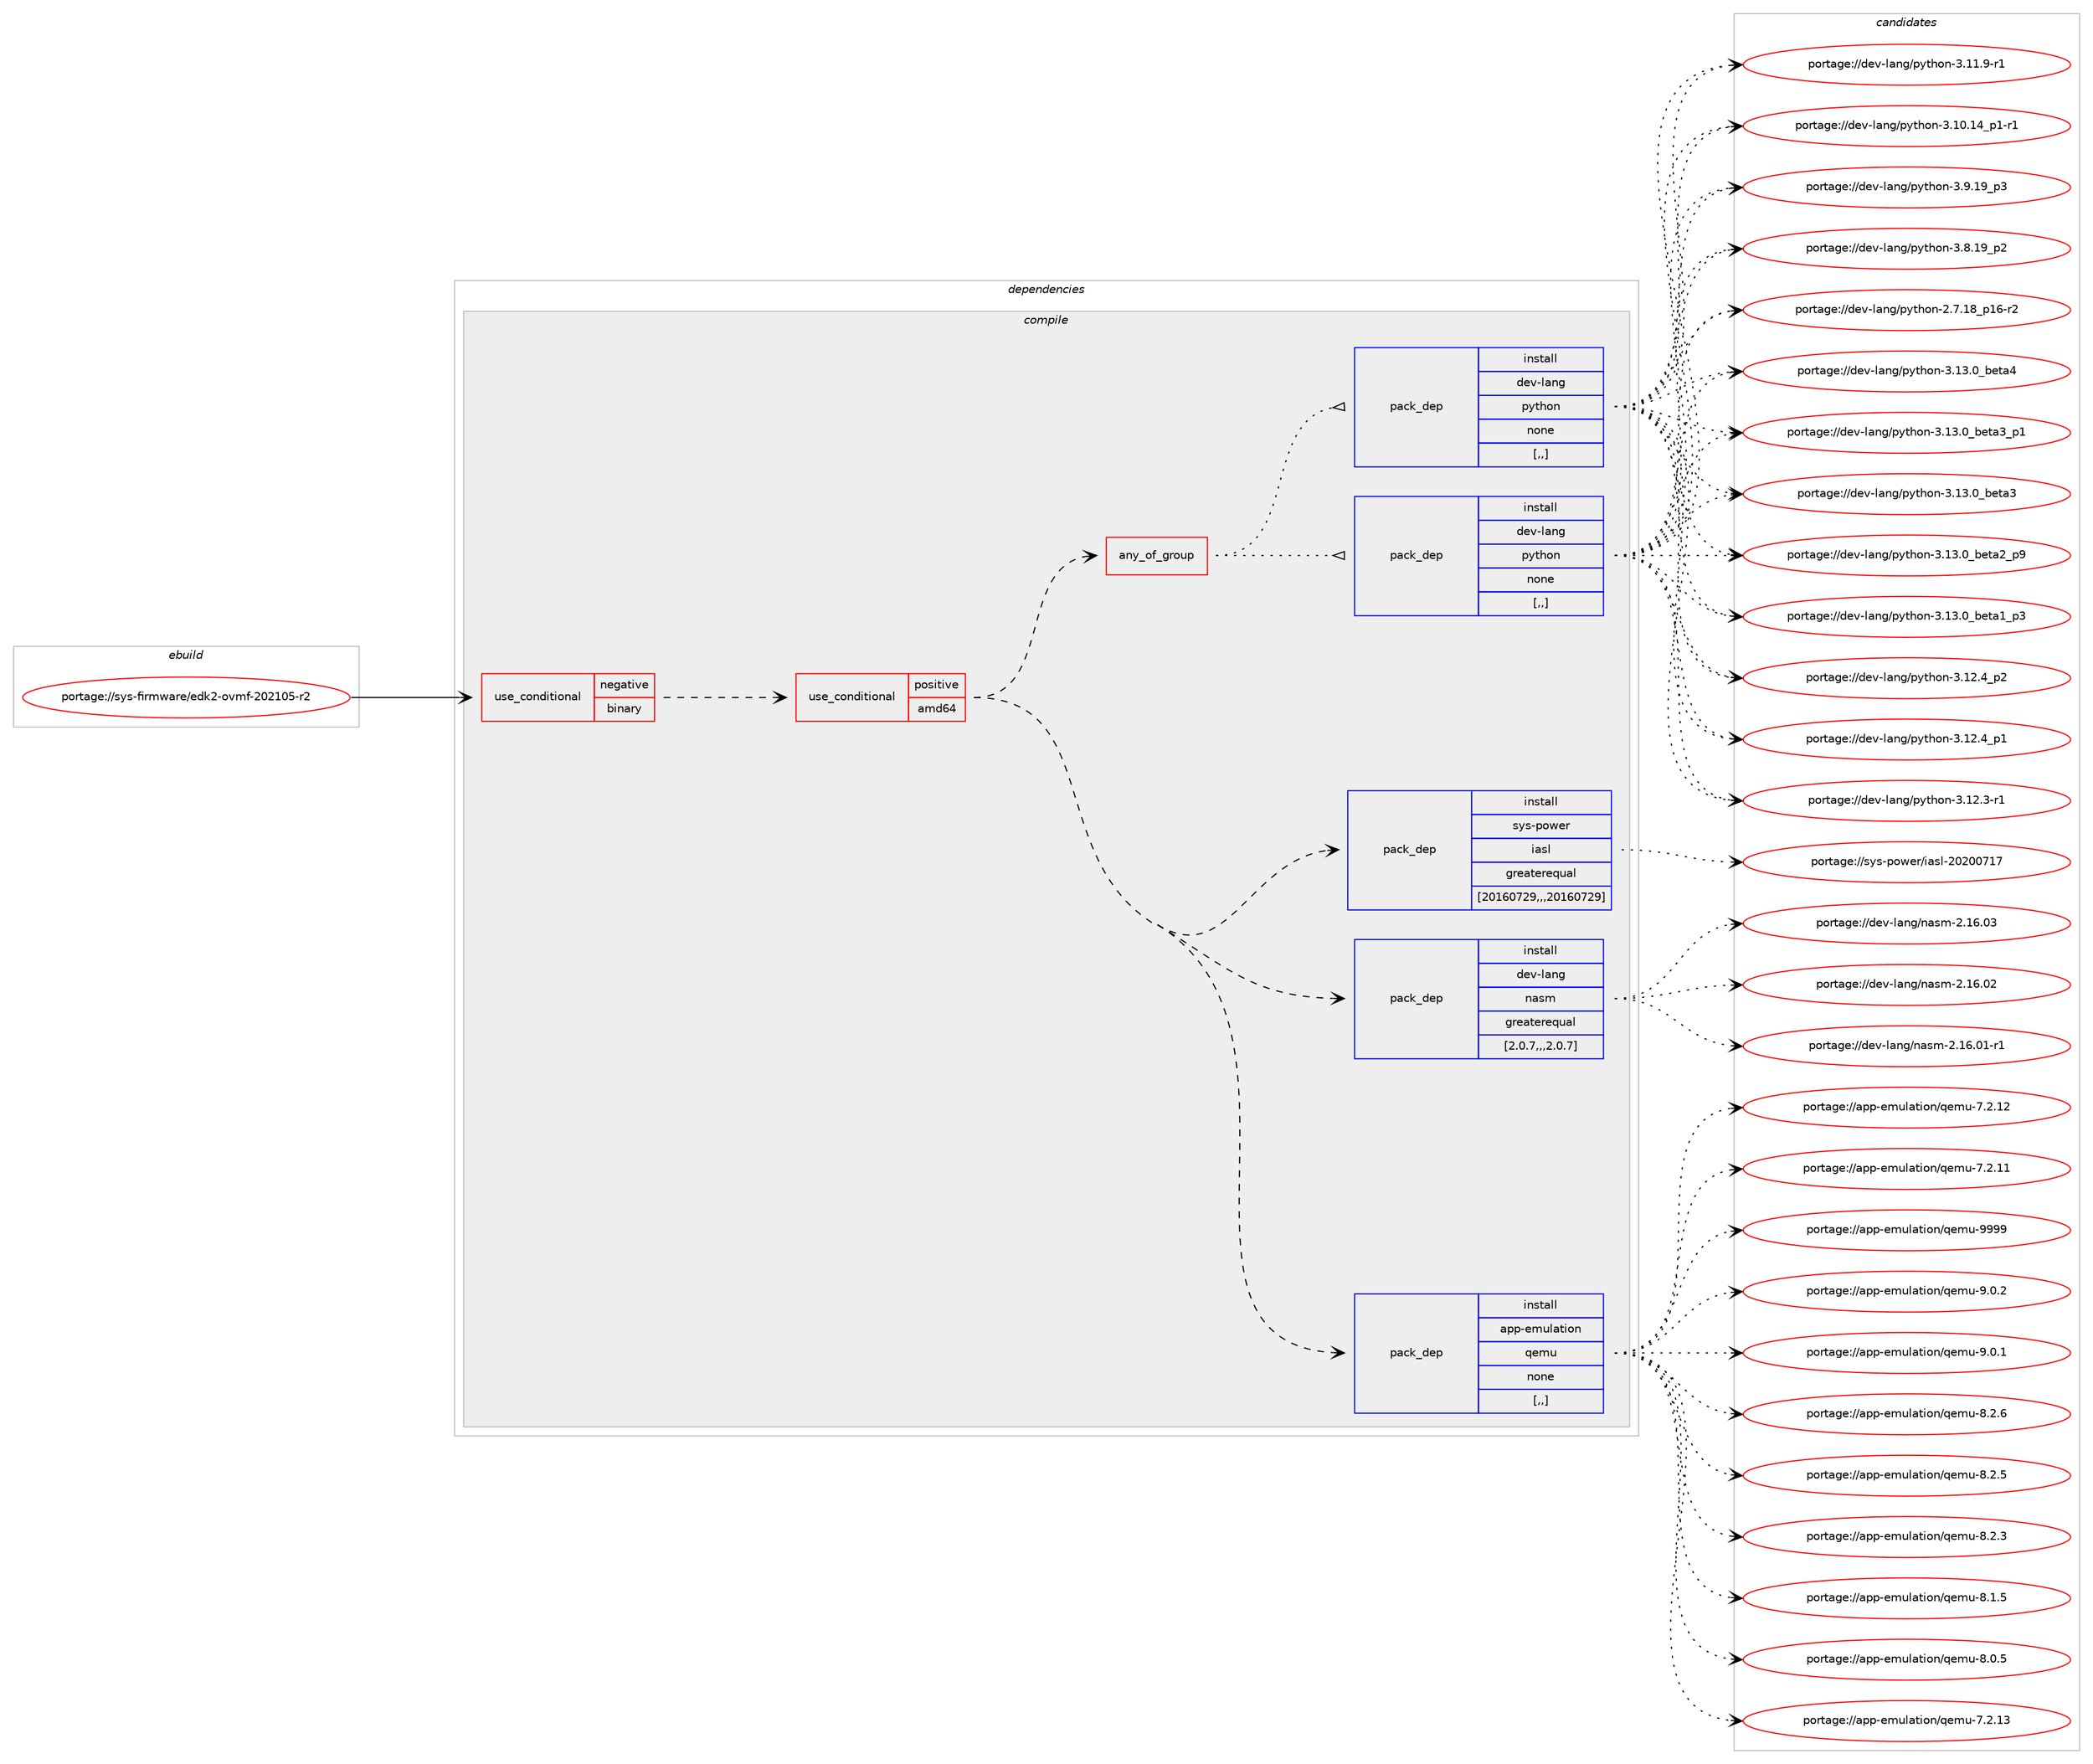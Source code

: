 digraph prolog {

# *************
# Graph options
# *************

newrank=true;
concentrate=true;
compound=true;
graph [rankdir=LR,fontname=Helvetica,fontsize=10,ranksep=1.5];#, ranksep=2.5, nodesep=0.2];
edge  [arrowhead=vee];
node  [fontname=Helvetica,fontsize=10];

# **********
# The ebuild
# **********

subgraph cluster_leftcol {
color=gray;
label=<<i>ebuild</i>>;
id [label="portage://sys-firmware/edk2-ovmf-202105-r2", color=red, width=4, href="../sys-firmware/edk2-ovmf-202105-r2.svg"];
}

# ****************
# The dependencies
# ****************

subgraph cluster_midcol {
color=gray;
label=<<i>dependencies</i>>;
subgraph cluster_compile {
fillcolor="#eeeeee";
style=filled;
label=<<i>compile</i>>;
subgraph cond115809 {
dependency435037 [label=<<TABLE BORDER="0" CELLBORDER="1" CELLSPACING="0" CELLPADDING="4"><TR><TD ROWSPAN="3" CELLPADDING="10">use_conditional</TD></TR><TR><TD>negative</TD></TR><TR><TD>binary</TD></TR></TABLE>>, shape=none, color=red];
subgraph cond115810 {
dependency435038 [label=<<TABLE BORDER="0" CELLBORDER="1" CELLSPACING="0" CELLPADDING="4"><TR><TD ROWSPAN="3" CELLPADDING="10">use_conditional</TD></TR><TR><TD>positive</TD></TR><TR><TD>amd64</TD></TR></TABLE>>, shape=none, color=red];
subgraph pack316262 {
dependency435039 [label=<<TABLE BORDER="0" CELLBORDER="1" CELLSPACING="0" CELLPADDING="4" WIDTH="220"><TR><TD ROWSPAN="6" CELLPADDING="30">pack_dep</TD></TR><TR><TD WIDTH="110">install</TD></TR><TR><TD>app-emulation</TD></TR><TR><TD>qemu</TD></TR><TR><TD>none</TD></TR><TR><TD>[,,]</TD></TR></TABLE>>, shape=none, color=blue];
}
dependency435038:e -> dependency435039:w [weight=20,style="dashed",arrowhead="vee"];
subgraph pack316263 {
dependency435040 [label=<<TABLE BORDER="0" CELLBORDER="1" CELLSPACING="0" CELLPADDING="4" WIDTH="220"><TR><TD ROWSPAN="6" CELLPADDING="30">pack_dep</TD></TR><TR><TD WIDTH="110">install</TD></TR><TR><TD>dev-lang</TD></TR><TR><TD>nasm</TD></TR><TR><TD>greaterequal</TD></TR><TR><TD>[2.0.7,,,2.0.7]</TD></TR></TABLE>>, shape=none, color=blue];
}
dependency435038:e -> dependency435040:w [weight=20,style="dashed",arrowhead="vee"];
subgraph pack316264 {
dependency435041 [label=<<TABLE BORDER="0" CELLBORDER="1" CELLSPACING="0" CELLPADDING="4" WIDTH="220"><TR><TD ROWSPAN="6" CELLPADDING="30">pack_dep</TD></TR><TR><TD WIDTH="110">install</TD></TR><TR><TD>sys-power</TD></TR><TR><TD>iasl</TD></TR><TR><TD>greaterequal</TD></TR><TR><TD>[20160729,,,20160729]</TD></TR></TABLE>>, shape=none, color=blue];
}
dependency435038:e -> dependency435041:w [weight=20,style="dashed",arrowhead="vee"];
subgraph any2737 {
dependency435042 [label=<<TABLE BORDER="0" CELLBORDER="1" CELLSPACING="0" CELLPADDING="4"><TR><TD CELLPADDING="10">any_of_group</TD></TR></TABLE>>, shape=none, color=red];subgraph pack316265 {
dependency435043 [label=<<TABLE BORDER="0" CELLBORDER="1" CELLSPACING="0" CELLPADDING="4" WIDTH="220"><TR><TD ROWSPAN="6" CELLPADDING="30">pack_dep</TD></TR><TR><TD WIDTH="110">install</TD></TR><TR><TD>dev-lang</TD></TR><TR><TD>python</TD></TR><TR><TD>none</TD></TR><TR><TD>[,,]</TD></TR></TABLE>>, shape=none, color=blue];
}
dependency435042:e -> dependency435043:w [weight=20,style="dotted",arrowhead="oinv"];
subgraph pack316266 {
dependency435044 [label=<<TABLE BORDER="0" CELLBORDER="1" CELLSPACING="0" CELLPADDING="4" WIDTH="220"><TR><TD ROWSPAN="6" CELLPADDING="30">pack_dep</TD></TR><TR><TD WIDTH="110">install</TD></TR><TR><TD>dev-lang</TD></TR><TR><TD>python</TD></TR><TR><TD>none</TD></TR><TR><TD>[,,]</TD></TR></TABLE>>, shape=none, color=blue];
}
dependency435042:e -> dependency435044:w [weight=20,style="dotted",arrowhead="oinv"];
}
dependency435038:e -> dependency435042:w [weight=20,style="dashed",arrowhead="vee"];
}
dependency435037:e -> dependency435038:w [weight=20,style="dashed",arrowhead="vee"];
}
id:e -> dependency435037:w [weight=20,style="solid",arrowhead="vee"];
}
subgraph cluster_compileandrun {
fillcolor="#eeeeee";
style=filled;
label=<<i>compile and run</i>>;
}
subgraph cluster_run {
fillcolor="#eeeeee";
style=filled;
label=<<i>run</i>>;
}
}

# **************
# The candidates
# **************

subgraph cluster_choices {
rank=same;
color=gray;
label=<<i>candidates</i>>;

subgraph choice316262 {
color=black;
nodesep=1;
choice971121124510110911710897116105111110471131011091174557575757 [label="portage://app-emulation/qemu-9999", color=red, width=4,href="../app-emulation/qemu-9999.svg"];
choice97112112451011091171089711610511111047113101109117455746484650 [label="portage://app-emulation/qemu-9.0.2", color=red, width=4,href="../app-emulation/qemu-9.0.2.svg"];
choice97112112451011091171089711610511111047113101109117455746484649 [label="portage://app-emulation/qemu-9.0.1", color=red, width=4,href="../app-emulation/qemu-9.0.1.svg"];
choice97112112451011091171089711610511111047113101109117455646504654 [label="portage://app-emulation/qemu-8.2.6", color=red, width=4,href="../app-emulation/qemu-8.2.6.svg"];
choice97112112451011091171089711610511111047113101109117455646504653 [label="portage://app-emulation/qemu-8.2.5", color=red, width=4,href="../app-emulation/qemu-8.2.5.svg"];
choice97112112451011091171089711610511111047113101109117455646504651 [label="portage://app-emulation/qemu-8.2.3", color=red, width=4,href="../app-emulation/qemu-8.2.3.svg"];
choice97112112451011091171089711610511111047113101109117455646494653 [label="portage://app-emulation/qemu-8.1.5", color=red, width=4,href="../app-emulation/qemu-8.1.5.svg"];
choice97112112451011091171089711610511111047113101109117455646484653 [label="portage://app-emulation/qemu-8.0.5", color=red, width=4,href="../app-emulation/qemu-8.0.5.svg"];
choice9711211245101109117108971161051111104711310110911745554650464951 [label="portage://app-emulation/qemu-7.2.13", color=red, width=4,href="../app-emulation/qemu-7.2.13.svg"];
choice9711211245101109117108971161051111104711310110911745554650464950 [label="portage://app-emulation/qemu-7.2.12", color=red, width=4,href="../app-emulation/qemu-7.2.12.svg"];
choice9711211245101109117108971161051111104711310110911745554650464949 [label="portage://app-emulation/qemu-7.2.11", color=red, width=4,href="../app-emulation/qemu-7.2.11.svg"];
dependency435039:e -> choice971121124510110911710897116105111110471131011091174557575757:w [style=dotted,weight="100"];
dependency435039:e -> choice97112112451011091171089711610511111047113101109117455746484650:w [style=dotted,weight="100"];
dependency435039:e -> choice97112112451011091171089711610511111047113101109117455746484649:w [style=dotted,weight="100"];
dependency435039:e -> choice97112112451011091171089711610511111047113101109117455646504654:w [style=dotted,weight="100"];
dependency435039:e -> choice97112112451011091171089711610511111047113101109117455646504653:w [style=dotted,weight="100"];
dependency435039:e -> choice97112112451011091171089711610511111047113101109117455646504651:w [style=dotted,weight="100"];
dependency435039:e -> choice97112112451011091171089711610511111047113101109117455646494653:w [style=dotted,weight="100"];
dependency435039:e -> choice97112112451011091171089711610511111047113101109117455646484653:w [style=dotted,weight="100"];
dependency435039:e -> choice9711211245101109117108971161051111104711310110911745554650464951:w [style=dotted,weight="100"];
dependency435039:e -> choice9711211245101109117108971161051111104711310110911745554650464950:w [style=dotted,weight="100"];
dependency435039:e -> choice9711211245101109117108971161051111104711310110911745554650464949:w [style=dotted,weight="100"];
}
subgraph choice316263 {
color=black;
nodesep=1;
choice100101118451089711010347110971151094550464954464851 [label="portage://dev-lang/nasm-2.16.03", color=red, width=4,href="../dev-lang/nasm-2.16.03.svg"];
choice100101118451089711010347110971151094550464954464850 [label="portage://dev-lang/nasm-2.16.02", color=red, width=4,href="../dev-lang/nasm-2.16.02.svg"];
choice1001011184510897110103471109711510945504649544648494511449 [label="portage://dev-lang/nasm-2.16.01-r1", color=red, width=4,href="../dev-lang/nasm-2.16.01-r1.svg"];
dependency435040:e -> choice100101118451089711010347110971151094550464954464851:w [style=dotted,weight="100"];
dependency435040:e -> choice100101118451089711010347110971151094550464954464850:w [style=dotted,weight="100"];
dependency435040:e -> choice1001011184510897110103471109711510945504649544648494511449:w [style=dotted,weight="100"];
}
subgraph choice316264 {
color=black;
nodesep=1;
choice115121115451121111191011144710597115108455048504848554955 [label="portage://sys-power/iasl-20200717", color=red, width=4,href="../sys-power/iasl-20200717.svg"];
dependency435041:e -> choice115121115451121111191011144710597115108455048504848554955:w [style=dotted,weight="100"];
}
subgraph choice316265 {
color=black;
nodesep=1;
choice1001011184510897110103471121211161041111104551464951464895981011169752 [label="portage://dev-lang/python-3.13.0_beta4", color=red, width=4,href="../dev-lang/python-3.13.0_beta4.svg"];
choice10010111845108971101034711212111610411111045514649514648959810111697519511249 [label="portage://dev-lang/python-3.13.0_beta3_p1", color=red, width=4,href="../dev-lang/python-3.13.0_beta3_p1.svg"];
choice1001011184510897110103471121211161041111104551464951464895981011169751 [label="portage://dev-lang/python-3.13.0_beta3", color=red, width=4,href="../dev-lang/python-3.13.0_beta3.svg"];
choice10010111845108971101034711212111610411111045514649514648959810111697509511257 [label="portage://dev-lang/python-3.13.0_beta2_p9", color=red, width=4,href="../dev-lang/python-3.13.0_beta2_p9.svg"];
choice10010111845108971101034711212111610411111045514649514648959810111697499511251 [label="portage://dev-lang/python-3.13.0_beta1_p3", color=red, width=4,href="../dev-lang/python-3.13.0_beta1_p3.svg"];
choice100101118451089711010347112121116104111110455146495046529511250 [label="portage://dev-lang/python-3.12.4_p2", color=red, width=4,href="../dev-lang/python-3.12.4_p2.svg"];
choice100101118451089711010347112121116104111110455146495046529511249 [label="portage://dev-lang/python-3.12.4_p1", color=red, width=4,href="../dev-lang/python-3.12.4_p1.svg"];
choice100101118451089711010347112121116104111110455146495046514511449 [label="portage://dev-lang/python-3.12.3-r1", color=red, width=4,href="../dev-lang/python-3.12.3-r1.svg"];
choice100101118451089711010347112121116104111110455146494946574511449 [label="portage://dev-lang/python-3.11.9-r1", color=red, width=4,href="../dev-lang/python-3.11.9-r1.svg"];
choice100101118451089711010347112121116104111110455146494846495295112494511449 [label="portage://dev-lang/python-3.10.14_p1-r1", color=red, width=4,href="../dev-lang/python-3.10.14_p1-r1.svg"];
choice100101118451089711010347112121116104111110455146574649579511251 [label="portage://dev-lang/python-3.9.19_p3", color=red, width=4,href="../dev-lang/python-3.9.19_p3.svg"];
choice100101118451089711010347112121116104111110455146564649579511250 [label="portage://dev-lang/python-3.8.19_p2", color=red, width=4,href="../dev-lang/python-3.8.19_p2.svg"];
choice100101118451089711010347112121116104111110455046554649569511249544511450 [label="portage://dev-lang/python-2.7.18_p16-r2", color=red, width=4,href="../dev-lang/python-2.7.18_p16-r2.svg"];
dependency435043:e -> choice1001011184510897110103471121211161041111104551464951464895981011169752:w [style=dotted,weight="100"];
dependency435043:e -> choice10010111845108971101034711212111610411111045514649514648959810111697519511249:w [style=dotted,weight="100"];
dependency435043:e -> choice1001011184510897110103471121211161041111104551464951464895981011169751:w [style=dotted,weight="100"];
dependency435043:e -> choice10010111845108971101034711212111610411111045514649514648959810111697509511257:w [style=dotted,weight="100"];
dependency435043:e -> choice10010111845108971101034711212111610411111045514649514648959810111697499511251:w [style=dotted,weight="100"];
dependency435043:e -> choice100101118451089711010347112121116104111110455146495046529511250:w [style=dotted,weight="100"];
dependency435043:e -> choice100101118451089711010347112121116104111110455146495046529511249:w [style=dotted,weight="100"];
dependency435043:e -> choice100101118451089711010347112121116104111110455146495046514511449:w [style=dotted,weight="100"];
dependency435043:e -> choice100101118451089711010347112121116104111110455146494946574511449:w [style=dotted,weight="100"];
dependency435043:e -> choice100101118451089711010347112121116104111110455146494846495295112494511449:w [style=dotted,weight="100"];
dependency435043:e -> choice100101118451089711010347112121116104111110455146574649579511251:w [style=dotted,weight="100"];
dependency435043:e -> choice100101118451089711010347112121116104111110455146564649579511250:w [style=dotted,weight="100"];
dependency435043:e -> choice100101118451089711010347112121116104111110455046554649569511249544511450:w [style=dotted,weight="100"];
}
subgraph choice316266 {
color=black;
nodesep=1;
choice1001011184510897110103471121211161041111104551464951464895981011169752 [label="portage://dev-lang/python-3.13.0_beta4", color=red, width=4,href="../dev-lang/python-3.13.0_beta4.svg"];
choice10010111845108971101034711212111610411111045514649514648959810111697519511249 [label="portage://dev-lang/python-3.13.0_beta3_p1", color=red, width=4,href="../dev-lang/python-3.13.0_beta3_p1.svg"];
choice1001011184510897110103471121211161041111104551464951464895981011169751 [label="portage://dev-lang/python-3.13.0_beta3", color=red, width=4,href="../dev-lang/python-3.13.0_beta3.svg"];
choice10010111845108971101034711212111610411111045514649514648959810111697509511257 [label="portage://dev-lang/python-3.13.0_beta2_p9", color=red, width=4,href="../dev-lang/python-3.13.0_beta2_p9.svg"];
choice10010111845108971101034711212111610411111045514649514648959810111697499511251 [label="portage://dev-lang/python-3.13.0_beta1_p3", color=red, width=4,href="../dev-lang/python-3.13.0_beta1_p3.svg"];
choice100101118451089711010347112121116104111110455146495046529511250 [label="portage://dev-lang/python-3.12.4_p2", color=red, width=4,href="../dev-lang/python-3.12.4_p2.svg"];
choice100101118451089711010347112121116104111110455146495046529511249 [label="portage://dev-lang/python-3.12.4_p1", color=red, width=4,href="../dev-lang/python-3.12.4_p1.svg"];
choice100101118451089711010347112121116104111110455146495046514511449 [label="portage://dev-lang/python-3.12.3-r1", color=red, width=4,href="../dev-lang/python-3.12.3-r1.svg"];
choice100101118451089711010347112121116104111110455146494946574511449 [label="portage://dev-lang/python-3.11.9-r1", color=red, width=4,href="../dev-lang/python-3.11.9-r1.svg"];
choice100101118451089711010347112121116104111110455146494846495295112494511449 [label="portage://dev-lang/python-3.10.14_p1-r1", color=red, width=4,href="../dev-lang/python-3.10.14_p1-r1.svg"];
choice100101118451089711010347112121116104111110455146574649579511251 [label="portage://dev-lang/python-3.9.19_p3", color=red, width=4,href="../dev-lang/python-3.9.19_p3.svg"];
choice100101118451089711010347112121116104111110455146564649579511250 [label="portage://dev-lang/python-3.8.19_p2", color=red, width=4,href="../dev-lang/python-3.8.19_p2.svg"];
choice100101118451089711010347112121116104111110455046554649569511249544511450 [label="portage://dev-lang/python-2.7.18_p16-r2", color=red, width=4,href="../dev-lang/python-2.7.18_p16-r2.svg"];
dependency435044:e -> choice1001011184510897110103471121211161041111104551464951464895981011169752:w [style=dotted,weight="100"];
dependency435044:e -> choice10010111845108971101034711212111610411111045514649514648959810111697519511249:w [style=dotted,weight="100"];
dependency435044:e -> choice1001011184510897110103471121211161041111104551464951464895981011169751:w [style=dotted,weight="100"];
dependency435044:e -> choice10010111845108971101034711212111610411111045514649514648959810111697509511257:w [style=dotted,weight="100"];
dependency435044:e -> choice10010111845108971101034711212111610411111045514649514648959810111697499511251:w [style=dotted,weight="100"];
dependency435044:e -> choice100101118451089711010347112121116104111110455146495046529511250:w [style=dotted,weight="100"];
dependency435044:e -> choice100101118451089711010347112121116104111110455146495046529511249:w [style=dotted,weight="100"];
dependency435044:e -> choice100101118451089711010347112121116104111110455146495046514511449:w [style=dotted,weight="100"];
dependency435044:e -> choice100101118451089711010347112121116104111110455146494946574511449:w [style=dotted,weight="100"];
dependency435044:e -> choice100101118451089711010347112121116104111110455146494846495295112494511449:w [style=dotted,weight="100"];
dependency435044:e -> choice100101118451089711010347112121116104111110455146574649579511251:w [style=dotted,weight="100"];
dependency435044:e -> choice100101118451089711010347112121116104111110455146564649579511250:w [style=dotted,weight="100"];
dependency435044:e -> choice100101118451089711010347112121116104111110455046554649569511249544511450:w [style=dotted,weight="100"];
}
}

}

